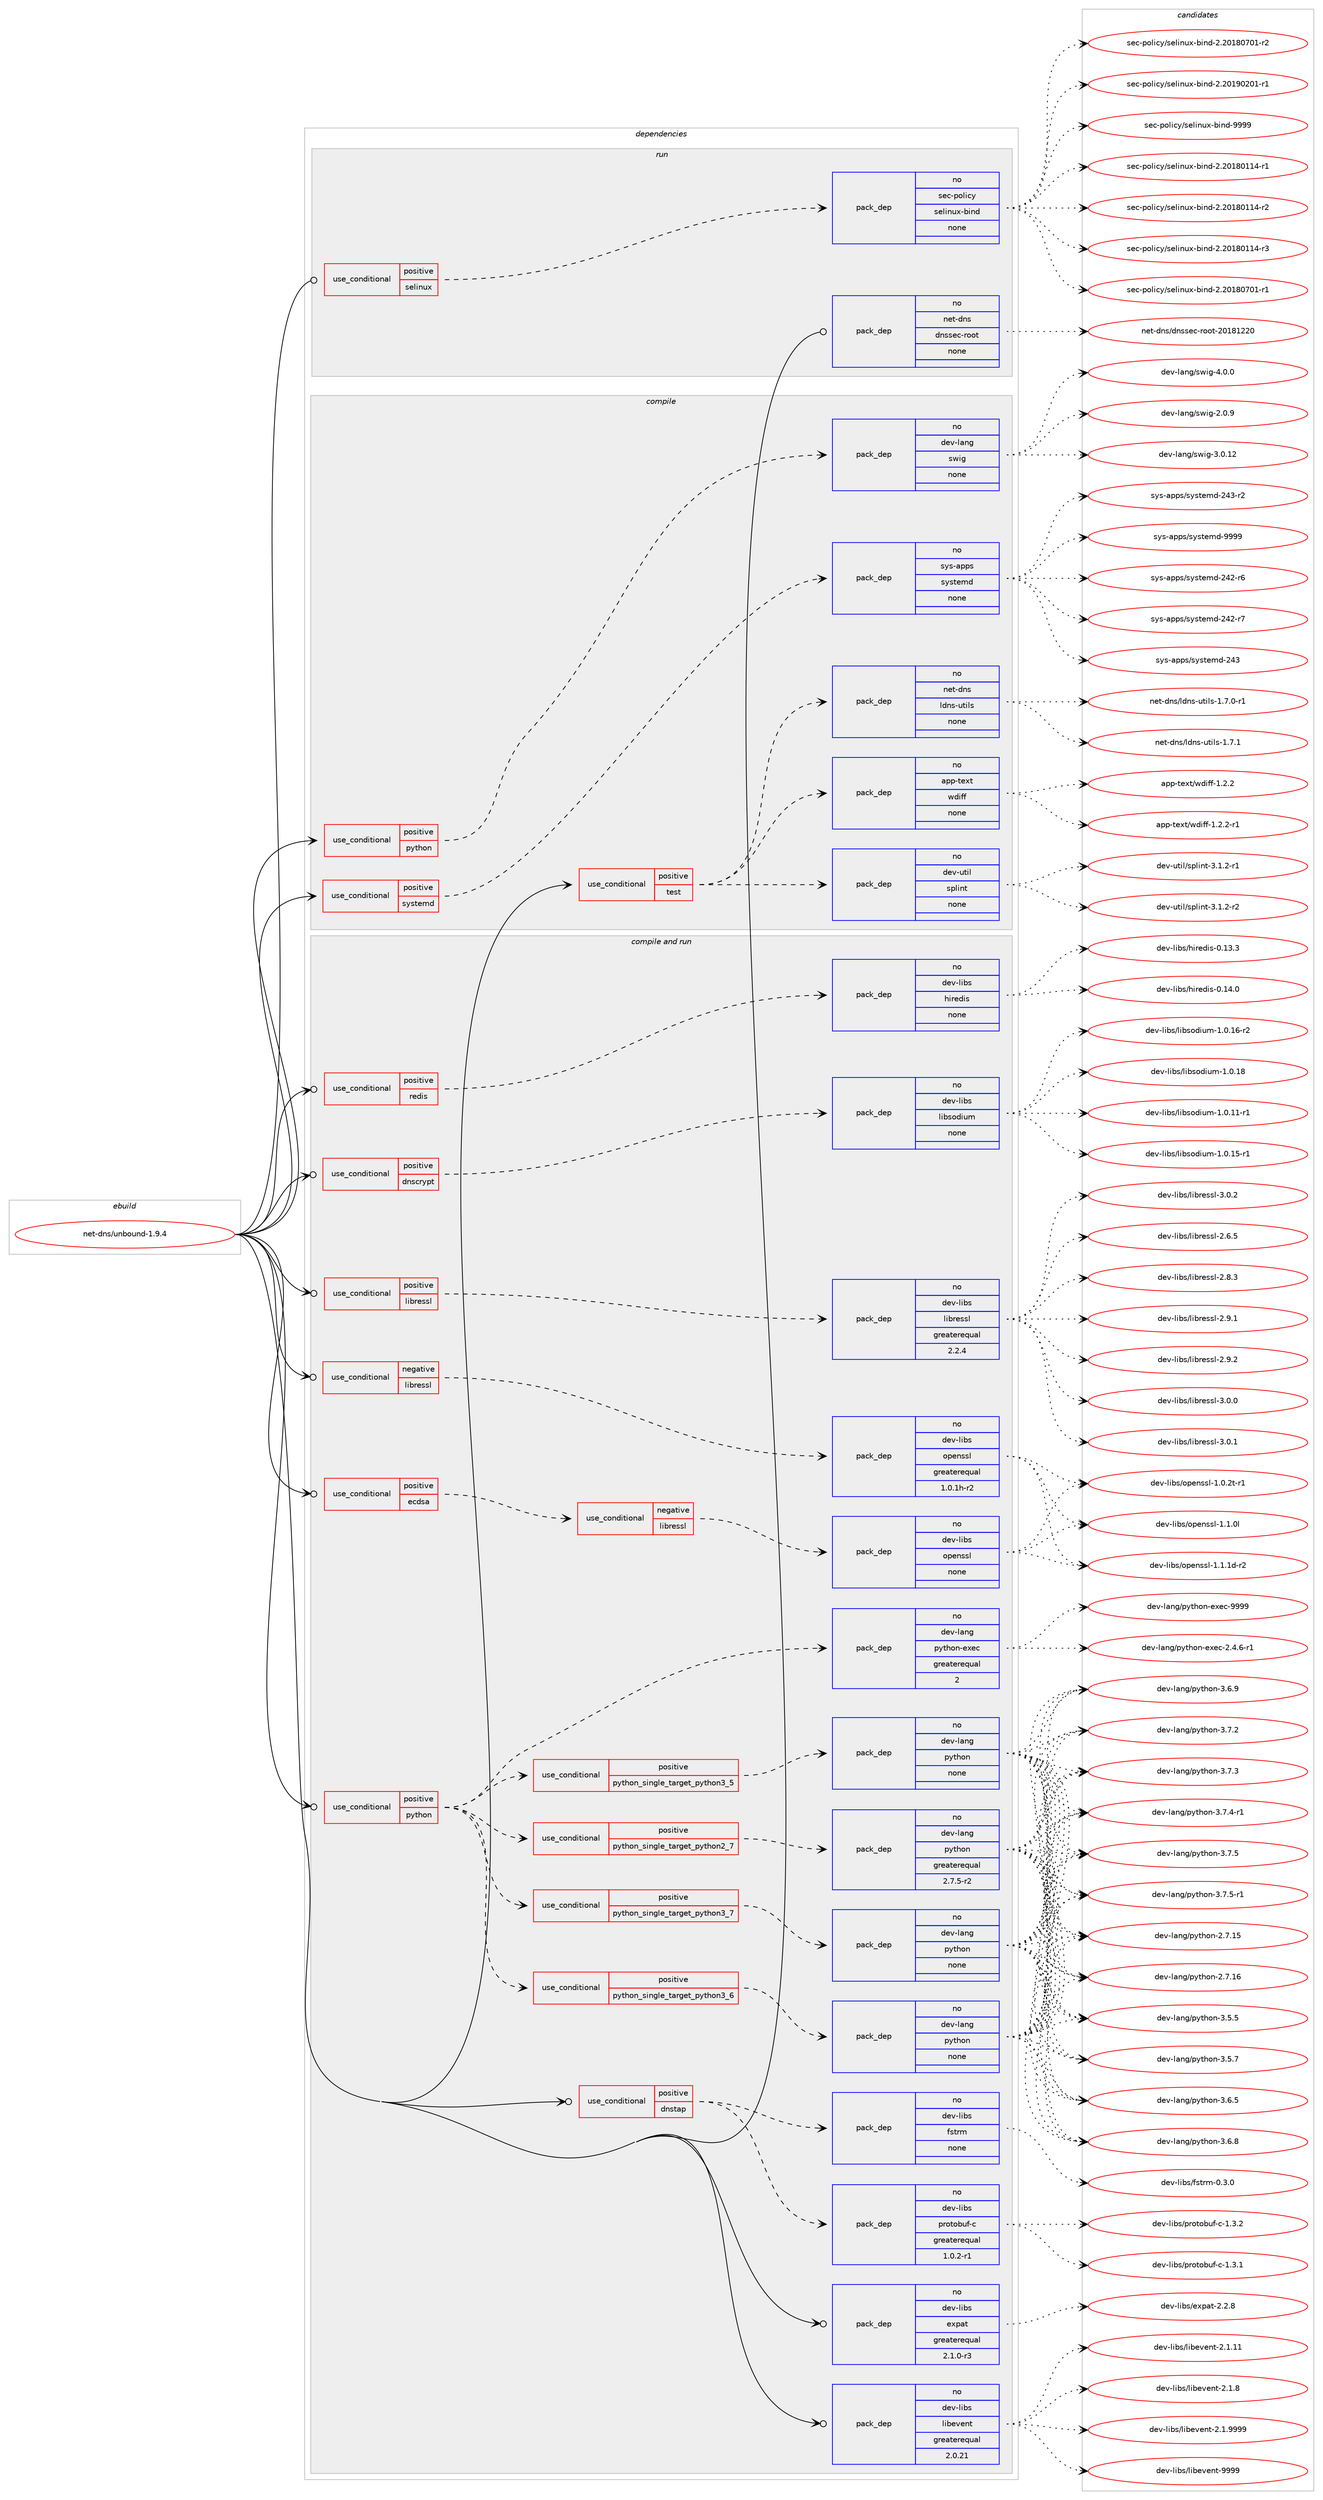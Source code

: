digraph prolog {

# *************
# Graph options
# *************

newrank=true;
concentrate=true;
compound=true;
graph [rankdir=LR,fontname=Helvetica,fontsize=10,ranksep=1.5];#, ranksep=2.5, nodesep=0.2];
edge  [arrowhead=vee];
node  [fontname=Helvetica,fontsize=10];

# **********
# The ebuild
# **********

subgraph cluster_leftcol {
color=gray;
rank=same;
label=<<i>ebuild</i>>;
id [label="net-dns/unbound-1.9.4", color=red, width=4, href="../net-dns/unbound-1.9.4.svg"];
}

# ****************
# The dependencies
# ****************

subgraph cluster_midcol {
color=gray;
label=<<i>dependencies</i>>;
subgraph cluster_compile {
fillcolor="#eeeeee";
style=filled;
label=<<i>compile</i>>;
subgraph cond199429 {
dependency818769 [label=<<TABLE BORDER="0" CELLBORDER="1" CELLSPACING="0" CELLPADDING="4"><TR><TD ROWSPAN="3" CELLPADDING="10">use_conditional</TD></TR><TR><TD>positive</TD></TR><TR><TD>python</TD></TR></TABLE>>, shape=none, color=red];
subgraph pack605021 {
dependency818770 [label=<<TABLE BORDER="0" CELLBORDER="1" CELLSPACING="0" CELLPADDING="4" WIDTH="220"><TR><TD ROWSPAN="6" CELLPADDING="30">pack_dep</TD></TR><TR><TD WIDTH="110">no</TD></TR><TR><TD>dev-lang</TD></TR><TR><TD>swig</TD></TR><TR><TD>none</TD></TR><TR><TD></TD></TR></TABLE>>, shape=none, color=blue];
}
dependency818769:e -> dependency818770:w [weight=20,style="dashed",arrowhead="vee"];
}
id:e -> dependency818769:w [weight=20,style="solid",arrowhead="vee"];
subgraph cond199430 {
dependency818771 [label=<<TABLE BORDER="0" CELLBORDER="1" CELLSPACING="0" CELLPADDING="4"><TR><TD ROWSPAN="3" CELLPADDING="10">use_conditional</TD></TR><TR><TD>positive</TD></TR><TR><TD>systemd</TD></TR></TABLE>>, shape=none, color=red];
subgraph pack605022 {
dependency818772 [label=<<TABLE BORDER="0" CELLBORDER="1" CELLSPACING="0" CELLPADDING="4" WIDTH="220"><TR><TD ROWSPAN="6" CELLPADDING="30">pack_dep</TD></TR><TR><TD WIDTH="110">no</TD></TR><TR><TD>sys-apps</TD></TR><TR><TD>systemd</TD></TR><TR><TD>none</TD></TR><TR><TD></TD></TR></TABLE>>, shape=none, color=blue];
}
dependency818771:e -> dependency818772:w [weight=20,style="dashed",arrowhead="vee"];
}
id:e -> dependency818771:w [weight=20,style="solid",arrowhead="vee"];
subgraph cond199431 {
dependency818773 [label=<<TABLE BORDER="0" CELLBORDER="1" CELLSPACING="0" CELLPADDING="4"><TR><TD ROWSPAN="3" CELLPADDING="10">use_conditional</TD></TR><TR><TD>positive</TD></TR><TR><TD>test</TD></TR></TABLE>>, shape=none, color=red];
subgraph pack605023 {
dependency818774 [label=<<TABLE BORDER="0" CELLBORDER="1" CELLSPACING="0" CELLPADDING="4" WIDTH="220"><TR><TD ROWSPAN="6" CELLPADDING="30">pack_dep</TD></TR><TR><TD WIDTH="110">no</TD></TR><TR><TD>net-dns</TD></TR><TR><TD>ldns-utils</TD></TR><TR><TD>none</TD></TR><TR><TD></TD></TR></TABLE>>, shape=none, color=blue];
}
dependency818773:e -> dependency818774:w [weight=20,style="dashed",arrowhead="vee"];
subgraph pack605024 {
dependency818775 [label=<<TABLE BORDER="0" CELLBORDER="1" CELLSPACING="0" CELLPADDING="4" WIDTH="220"><TR><TD ROWSPAN="6" CELLPADDING="30">pack_dep</TD></TR><TR><TD WIDTH="110">no</TD></TR><TR><TD>dev-util</TD></TR><TR><TD>splint</TD></TR><TR><TD>none</TD></TR><TR><TD></TD></TR></TABLE>>, shape=none, color=blue];
}
dependency818773:e -> dependency818775:w [weight=20,style="dashed",arrowhead="vee"];
subgraph pack605025 {
dependency818776 [label=<<TABLE BORDER="0" CELLBORDER="1" CELLSPACING="0" CELLPADDING="4" WIDTH="220"><TR><TD ROWSPAN="6" CELLPADDING="30">pack_dep</TD></TR><TR><TD WIDTH="110">no</TD></TR><TR><TD>app-text</TD></TR><TR><TD>wdiff</TD></TR><TR><TD>none</TD></TR><TR><TD></TD></TR></TABLE>>, shape=none, color=blue];
}
dependency818773:e -> dependency818776:w [weight=20,style="dashed",arrowhead="vee"];
}
id:e -> dependency818773:w [weight=20,style="solid",arrowhead="vee"];
}
subgraph cluster_compileandrun {
fillcolor="#eeeeee";
style=filled;
label=<<i>compile and run</i>>;
subgraph cond199432 {
dependency818777 [label=<<TABLE BORDER="0" CELLBORDER="1" CELLSPACING="0" CELLPADDING="4"><TR><TD ROWSPAN="3" CELLPADDING="10">use_conditional</TD></TR><TR><TD>negative</TD></TR><TR><TD>libressl</TD></TR></TABLE>>, shape=none, color=red];
subgraph pack605026 {
dependency818778 [label=<<TABLE BORDER="0" CELLBORDER="1" CELLSPACING="0" CELLPADDING="4" WIDTH="220"><TR><TD ROWSPAN="6" CELLPADDING="30">pack_dep</TD></TR><TR><TD WIDTH="110">no</TD></TR><TR><TD>dev-libs</TD></TR><TR><TD>openssl</TD></TR><TR><TD>greaterequal</TD></TR><TR><TD>1.0.1h-r2</TD></TR></TABLE>>, shape=none, color=blue];
}
dependency818777:e -> dependency818778:w [weight=20,style="dashed",arrowhead="vee"];
}
id:e -> dependency818777:w [weight=20,style="solid",arrowhead="odotvee"];
subgraph cond199433 {
dependency818779 [label=<<TABLE BORDER="0" CELLBORDER="1" CELLSPACING="0" CELLPADDING="4"><TR><TD ROWSPAN="3" CELLPADDING="10">use_conditional</TD></TR><TR><TD>positive</TD></TR><TR><TD>dnscrypt</TD></TR></TABLE>>, shape=none, color=red];
subgraph pack605027 {
dependency818780 [label=<<TABLE BORDER="0" CELLBORDER="1" CELLSPACING="0" CELLPADDING="4" WIDTH="220"><TR><TD ROWSPAN="6" CELLPADDING="30">pack_dep</TD></TR><TR><TD WIDTH="110">no</TD></TR><TR><TD>dev-libs</TD></TR><TR><TD>libsodium</TD></TR><TR><TD>none</TD></TR><TR><TD></TD></TR></TABLE>>, shape=none, color=blue];
}
dependency818779:e -> dependency818780:w [weight=20,style="dashed",arrowhead="vee"];
}
id:e -> dependency818779:w [weight=20,style="solid",arrowhead="odotvee"];
subgraph cond199434 {
dependency818781 [label=<<TABLE BORDER="0" CELLBORDER="1" CELLSPACING="0" CELLPADDING="4"><TR><TD ROWSPAN="3" CELLPADDING="10">use_conditional</TD></TR><TR><TD>positive</TD></TR><TR><TD>dnstap</TD></TR></TABLE>>, shape=none, color=red];
subgraph pack605028 {
dependency818782 [label=<<TABLE BORDER="0" CELLBORDER="1" CELLSPACING="0" CELLPADDING="4" WIDTH="220"><TR><TD ROWSPAN="6" CELLPADDING="30">pack_dep</TD></TR><TR><TD WIDTH="110">no</TD></TR><TR><TD>dev-libs</TD></TR><TR><TD>fstrm</TD></TR><TR><TD>none</TD></TR><TR><TD></TD></TR></TABLE>>, shape=none, color=blue];
}
dependency818781:e -> dependency818782:w [weight=20,style="dashed",arrowhead="vee"];
subgraph pack605029 {
dependency818783 [label=<<TABLE BORDER="0" CELLBORDER="1" CELLSPACING="0" CELLPADDING="4" WIDTH="220"><TR><TD ROWSPAN="6" CELLPADDING="30">pack_dep</TD></TR><TR><TD WIDTH="110">no</TD></TR><TR><TD>dev-libs</TD></TR><TR><TD>protobuf-c</TD></TR><TR><TD>greaterequal</TD></TR><TR><TD>1.0.2-r1</TD></TR></TABLE>>, shape=none, color=blue];
}
dependency818781:e -> dependency818783:w [weight=20,style="dashed",arrowhead="vee"];
}
id:e -> dependency818781:w [weight=20,style="solid",arrowhead="odotvee"];
subgraph cond199435 {
dependency818784 [label=<<TABLE BORDER="0" CELLBORDER="1" CELLSPACING="0" CELLPADDING="4"><TR><TD ROWSPAN="3" CELLPADDING="10">use_conditional</TD></TR><TR><TD>positive</TD></TR><TR><TD>ecdsa</TD></TR></TABLE>>, shape=none, color=red];
subgraph cond199436 {
dependency818785 [label=<<TABLE BORDER="0" CELLBORDER="1" CELLSPACING="0" CELLPADDING="4"><TR><TD ROWSPAN="3" CELLPADDING="10">use_conditional</TD></TR><TR><TD>negative</TD></TR><TR><TD>libressl</TD></TR></TABLE>>, shape=none, color=red];
subgraph pack605030 {
dependency818786 [label=<<TABLE BORDER="0" CELLBORDER="1" CELLSPACING="0" CELLPADDING="4" WIDTH="220"><TR><TD ROWSPAN="6" CELLPADDING="30">pack_dep</TD></TR><TR><TD WIDTH="110">no</TD></TR><TR><TD>dev-libs</TD></TR><TR><TD>openssl</TD></TR><TR><TD>none</TD></TR><TR><TD></TD></TR></TABLE>>, shape=none, color=blue];
}
dependency818785:e -> dependency818786:w [weight=20,style="dashed",arrowhead="vee"];
}
dependency818784:e -> dependency818785:w [weight=20,style="dashed",arrowhead="vee"];
}
id:e -> dependency818784:w [weight=20,style="solid",arrowhead="odotvee"];
subgraph cond199437 {
dependency818787 [label=<<TABLE BORDER="0" CELLBORDER="1" CELLSPACING="0" CELLPADDING="4"><TR><TD ROWSPAN="3" CELLPADDING="10">use_conditional</TD></TR><TR><TD>positive</TD></TR><TR><TD>libressl</TD></TR></TABLE>>, shape=none, color=red];
subgraph pack605031 {
dependency818788 [label=<<TABLE BORDER="0" CELLBORDER="1" CELLSPACING="0" CELLPADDING="4" WIDTH="220"><TR><TD ROWSPAN="6" CELLPADDING="30">pack_dep</TD></TR><TR><TD WIDTH="110">no</TD></TR><TR><TD>dev-libs</TD></TR><TR><TD>libressl</TD></TR><TR><TD>greaterequal</TD></TR><TR><TD>2.2.4</TD></TR></TABLE>>, shape=none, color=blue];
}
dependency818787:e -> dependency818788:w [weight=20,style="dashed",arrowhead="vee"];
}
id:e -> dependency818787:w [weight=20,style="solid",arrowhead="odotvee"];
subgraph cond199438 {
dependency818789 [label=<<TABLE BORDER="0" CELLBORDER="1" CELLSPACING="0" CELLPADDING="4"><TR><TD ROWSPAN="3" CELLPADDING="10">use_conditional</TD></TR><TR><TD>positive</TD></TR><TR><TD>python</TD></TR></TABLE>>, shape=none, color=red];
subgraph cond199439 {
dependency818790 [label=<<TABLE BORDER="0" CELLBORDER="1" CELLSPACING="0" CELLPADDING="4"><TR><TD ROWSPAN="3" CELLPADDING="10">use_conditional</TD></TR><TR><TD>positive</TD></TR><TR><TD>python_single_target_python2_7</TD></TR></TABLE>>, shape=none, color=red];
subgraph pack605032 {
dependency818791 [label=<<TABLE BORDER="0" CELLBORDER="1" CELLSPACING="0" CELLPADDING="4" WIDTH="220"><TR><TD ROWSPAN="6" CELLPADDING="30">pack_dep</TD></TR><TR><TD WIDTH="110">no</TD></TR><TR><TD>dev-lang</TD></TR><TR><TD>python</TD></TR><TR><TD>greaterequal</TD></TR><TR><TD>2.7.5-r2</TD></TR></TABLE>>, shape=none, color=blue];
}
dependency818790:e -> dependency818791:w [weight=20,style="dashed",arrowhead="vee"];
}
dependency818789:e -> dependency818790:w [weight=20,style="dashed",arrowhead="vee"];
subgraph cond199440 {
dependency818792 [label=<<TABLE BORDER="0" CELLBORDER="1" CELLSPACING="0" CELLPADDING="4"><TR><TD ROWSPAN="3" CELLPADDING="10">use_conditional</TD></TR><TR><TD>positive</TD></TR><TR><TD>python_single_target_python3_5</TD></TR></TABLE>>, shape=none, color=red];
subgraph pack605033 {
dependency818793 [label=<<TABLE BORDER="0" CELLBORDER="1" CELLSPACING="0" CELLPADDING="4" WIDTH="220"><TR><TD ROWSPAN="6" CELLPADDING="30">pack_dep</TD></TR><TR><TD WIDTH="110">no</TD></TR><TR><TD>dev-lang</TD></TR><TR><TD>python</TD></TR><TR><TD>none</TD></TR><TR><TD></TD></TR></TABLE>>, shape=none, color=blue];
}
dependency818792:e -> dependency818793:w [weight=20,style="dashed",arrowhead="vee"];
}
dependency818789:e -> dependency818792:w [weight=20,style="dashed",arrowhead="vee"];
subgraph cond199441 {
dependency818794 [label=<<TABLE BORDER="0" CELLBORDER="1" CELLSPACING="0" CELLPADDING="4"><TR><TD ROWSPAN="3" CELLPADDING="10">use_conditional</TD></TR><TR><TD>positive</TD></TR><TR><TD>python_single_target_python3_6</TD></TR></TABLE>>, shape=none, color=red];
subgraph pack605034 {
dependency818795 [label=<<TABLE BORDER="0" CELLBORDER="1" CELLSPACING="0" CELLPADDING="4" WIDTH="220"><TR><TD ROWSPAN="6" CELLPADDING="30">pack_dep</TD></TR><TR><TD WIDTH="110">no</TD></TR><TR><TD>dev-lang</TD></TR><TR><TD>python</TD></TR><TR><TD>none</TD></TR><TR><TD></TD></TR></TABLE>>, shape=none, color=blue];
}
dependency818794:e -> dependency818795:w [weight=20,style="dashed",arrowhead="vee"];
}
dependency818789:e -> dependency818794:w [weight=20,style="dashed",arrowhead="vee"];
subgraph cond199442 {
dependency818796 [label=<<TABLE BORDER="0" CELLBORDER="1" CELLSPACING="0" CELLPADDING="4"><TR><TD ROWSPAN="3" CELLPADDING="10">use_conditional</TD></TR><TR><TD>positive</TD></TR><TR><TD>python_single_target_python3_7</TD></TR></TABLE>>, shape=none, color=red];
subgraph pack605035 {
dependency818797 [label=<<TABLE BORDER="0" CELLBORDER="1" CELLSPACING="0" CELLPADDING="4" WIDTH="220"><TR><TD ROWSPAN="6" CELLPADDING="30">pack_dep</TD></TR><TR><TD WIDTH="110">no</TD></TR><TR><TD>dev-lang</TD></TR><TR><TD>python</TD></TR><TR><TD>none</TD></TR><TR><TD></TD></TR></TABLE>>, shape=none, color=blue];
}
dependency818796:e -> dependency818797:w [weight=20,style="dashed",arrowhead="vee"];
}
dependency818789:e -> dependency818796:w [weight=20,style="dashed",arrowhead="vee"];
subgraph pack605036 {
dependency818798 [label=<<TABLE BORDER="0" CELLBORDER="1" CELLSPACING="0" CELLPADDING="4" WIDTH="220"><TR><TD ROWSPAN="6" CELLPADDING="30">pack_dep</TD></TR><TR><TD WIDTH="110">no</TD></TR><TR><TD>dev-lang</TD></TR><TR><TD>python-exec</TD></TR><TR><TD>greaterequal</TD></TR><TR><TD>2</TD></TR></TABLE>>, shape=none, color=blue];
}
dependency818789:e -> dependency818798:w [weight=20,style="dashed",arrowhead="vee"];
}
id:e -> dependency818789:w [weight=20,style="solid",arrowhead="odotvee"];
subgraph cond199443 {
dependency818799 [label=<<TABLE BORDER="0" CELLBORDER="1" CELLSPACING="0" CELLPADDING="4"><TR><TD ROWSPAN="3" CELLPADDING="10">use_conditional</TD></TR><TR><TD>positive</TD></TR><TR><TD>redis</TD></TR></TABLE>>, shape=none, color=red];
subgraph pack605037 {
dependency818800 [label=<<TABLE BORDER="0" CELLBORDER="1" CELLSPACING="0" CELLPADDING="4" WIDTH="220"><TR><TD ROWSPAN="6" CELLPADDING="30">pack_dep</TD></TR><TR><TD WIDTH="110">no</TD></TR><TR><TD>dev-libs</TD></TR><TR><TD>hiredis</TD></TR><TR><TD>none</TD></TR><TR><TD></TD></TR></TABLE>>, shape=none, color=blue];
}
dependency818799:e -> dependency818800:w [weight=20,style="dashed",arrowhead="vee"];
}
id:e -> dependency818799:w [weight=20,style="solid",arrowhead="odotvee"];
subgraph pack605038 {
dependency818801 [label=<<TABLE BORDER="0" CELLBORDER="1" CELLSPACING="0" CELLPADDING="4" WIDTH="220"><TR><TD ROWSPAN="6" CELLPADDING="30">pack_dep</TD></TR><TR><TD WIDTH="110">no</TD></TR><TR><TD>dev-libs</TD></TR><TR><TD>expat</TD></TR><TR><TD>greaterequal</TD></TR><TR><TD>2.1.0-r3</TD></TR></TABLE>>, shape=none, color=blue];
}
id:e -> dependency818801:w [weight=20,style="solid",arrowhead="odotvee"];
subgraph pack605039 {
dependency818802 [label=<<TABLE BORDER="0" CELLBORDER="1" CELLSPACING="0" CELLPADDING="4" WIDTH="220"><TR><TD ROWSPAN="6" CELLPADDING="30">pack_dep</TD></TR><TR><TD WIDTH="110">no</TD></TR><TR><TD>dev-libs</TD></TR><TR><TD>libevent</TD></TR><TR><TD>greaterequal</TD></TR><TR><TD>2.0.21</TD></TR></TABLE>>, shape=none, color=blue];
}
id:e -> dependency818802:w [weight=20,style="solid",arrowhead="odotvee"];
}
subgraph cluster_run {
fillcolor="#eeeeee";
style=filled;
label=<<i>run</i>>;
subgraph cond199444 {
dependency818803 [label=<<TABLE BORDER="0" CELLBORDER="1" CELLSPACING="0" CELLPADDING="4"><TR><TD ROWSPAN="3" CELLPADDING="10">use_conditional</TD></TR><TR><TD>positive</TD></TR><TR><TD>selinux</TD></TR></TABLE>>, shape=none, color=red];
subgraph pack605040 {
dependency818804 [label=<<TABLE BORDER="0" CELLBORDER="1" CELLSPACING="0" CELLPADDING="4" WIDTH="220"><TR><TD ROWSPAN="6" CELLPADDING="30">pack_dep</TD></TR><TR><TD WIDTH="110">no</TD></TR><TR><TD>sec-policy</TD></TR><TR><TD>selinux-bind</TD></TR><TR><TD>none</TD></TR><TR><TD></TD></TR></TABLE>>, shape=none, color=blue];
}
dependency818803:e -> dependency818804:w [weight=20,style="dashed",arrowhead="vee"];
}
id:e -> dependency818803:w [weight=20,style="solid",arrowhead="odot"];
subgraph pack605041 {
dependency818805 [label=<<TABLE BORDER="0" CELLBORDER="1" CELLSPACING="0" CELLPADDING="4" WIDTH="220"><TR><TD ROWSPAN="6" CELLPADDING="30">pack_dep</TD></TR><TR><TD WIDTH="110">no</TD></TR><TR><TD>net-dns</TD></TR><TR><TD>dnssec-root</TD></TR><TR><TD>none</TD></TR><TR><TD></TD></TR></TABLE>>, shape=none, color=blue];
}
id:e -> dependency818805:w [weight=20,style="solid",arrowhead="odot"];
}
}

# **************
# The candidates
# **************

subgraph cluster_choices {
rank=same;
color=gray;
label=<<i>candidates</i>>;

subgraph choice605021 {
color=black;
nodesep=1;
choice100101118451089711010347115119105103455046484657 [label="dev-lang/swig-2.0.9", color=red, width=4,href="../dev-lang/swig-2.0.9.svg"];
choice10010111845108971101034711511910510345514648464950 [label="dev-lang/swig-3.0.12", color=red, width=4,href="../dev-lang/swig-3.0.12.svg"];
choice100101118451089711010347115119105103455246484648 [label="dev-lang/swig-4.0.0", color=red, width=4,href="../dev-lang/swig-4.0.0.svg"];
dependency818770:e -> choice100101118451089711010347115119105103455046484657:w [style=dotted,weight="100"];
dependency818770:e -> choice10010111845108971101034711511910510345514648464950:w [style=dotted,weight="100"];
dependency818770:e -> choice100101118451089711010347115119105103455246484648:w [style=dotted,weight="100"];
}
subgraph choice605022 {
color=black;
nodesep=1;
choice115121115459711211211547115121115116101109100455052504511454 [label="sys-apps/systemd-242-r6", color=red, width=4,href="../sys-apps/systemd-242-r6.svg"];
choice115121115459711211211547115121115116101109100455052504511455 [label="sys-apps/systemd-242-r7", color=red, width=4,href="../sys-apps/systemd-242-r7.svg"];
choice11512111545971121121154711512111511610110910045505251 [label="sys-apps/systemd-243", color=red, width=4,href="../sys-apps/systemd-243.svg"];
choice115121115459711211211547115121115116101109100455052514511450 [label="sys-apps/systemd-243-r2", color=red, width=4,href="../sys-apps/systemd-243-r2.svg"];
choice1151211154597112112115471151211151161011091004557575757 [label="sys-apps/systemd-9999", color=red, width=4,href="../sys-apps/systemd-9999.svg"];
dependency818772:e -> choice115121115459711211211547115121115116101109100455052504511454:w [style=dotted,weight="100"];
dependency818772:e -> choice115121115459711211211547115121115116101109100455052504511455:w [style=dotted,weight="100"];
dependency818772:e -> choice11512111545971121121154711512111511610110910045505251:w [style=dotted,weight="100"];
dependency818772:e -> choice115121115459711211211547115121115116101109100455052514511450:w [style=dotted,weight="100"];
dependency818772:e -> choice1151211154597112112115471151211151161011091004557575757:w [style=dotted,weight="100"];
}
subgraph choice605023 {
color=black;
nodesep=1;
choice1101011164510011011547108100110115451171161051081154549465546484511449 [label="net-dns/ldns-utils-1.7.0-r1", color=red, width=4,href="../net-dns/ldns-utils-1.7.0-r1.svg"];
choice110101116451001101154710810011011545117116105108115454946554649 [label="net-dns/ldns-utils-1.7.1", color=red, width=4,href="../net-dns/ldns-utils-1.7.1.svg"];
dependency818774:e -> choice1101011164510011011547108100110115451171161051081154549465546484511449:w [style=dotted,weight="100"];
dependency818774:e -> choice110101116451001101154710810011011545117116105108115454946554649:w [style=dotted,weight="100"];
}
subgraph choice605024 {
color=black;
nodesep=1;
choice10010111845117116105108471151121081051101164551464946504511449 [label="dev-util/splint-3.1.2-r1", color=red, width=4,href="../dev-util/splint-3.1.2-r1.svg"];
choice10010111845117116105108471151121081051101164551464946504511450 [label="dev-util/splint-3.1.2-r2", color=red, width=4,href="../dev-util/splint-3.1.2-r2.svg"];
dependency818775:e -> choice10010111845117116105108471151121081051101164551464946504511449:w [style=dotted,weight="100"];
dependency818775:e -> choice10010111845117116105108471151121081051101164551464946504511450:w [style=dotted,weight="100"];
}
subgraph choice605025 {
color=black;
nodesep=1;
choice971121124511610112011647119100105102102454946504650 [label="app-text/wdiff-1.2.2", color=red, width=4,href="../app-text/wdiff-1.2.2.svg"];
choice9711211245116101120116471191001051021024549465046504511449 [label="app-text/wdiff-1.2.2-r1", color=red, width=4,href="../app-text/wdiff-1.2.2-r1.svg"];
dependency818776:e -> choice971121124511610112011647119100105102102454946504650:w [style=dotted,weight="100"];
dependency818776:e -> choice9711211245116101120116471191001051021024549465046504511449:w [style=dotted,weight="100"];
}
subgraph choice605026 {
color=black;
nodesep=1;
choice1001011184510810598115471111121011101151151084549464846501164511449 [label="dev-libs/openssl-1.0.2t-r1", color=red, width=4,href="../dev-libs/openssl-1.0.2t-r1.svg"];
choice100101118451081059811547111112101110115115108454946494648108 [label="dev-libs/openssl-1.1.0l", color=red, width=4,href="../dev-libs/openssl-1.1.0l.svg"];
choice1001011184510810598115471111121011101151151084549464946491004511450 [label="dev-libs/openssl-1.1.1d-r2", color=red, width=4,href="../dev-libs/openssl-1.1.1d-r2.svg"];
dependency818778:e -> choice1001011184510810598115471111121011101151151084549464846501164511449:w [style=dotted,weight="100"];
dependency818778:e -> choice100101118451081059811547111112101110115115108454946494648108:w [style=dotted,weight="100"];
dependency818778:e -> choice1001011184510810598115471111121011101151151084549464946491004511450:w [style=dotted,weight="100"];
}
subgraph choice605027 {
color=black;
nodesep=1;
choice10010111845108105981154710810598115111100105117109454946484649494511449 [label="dev-libs/libsodium-1.0.11-r1", color=red, width=4,href="../dev-libs/libsodium-1.0.11-r1.svg"];
choice10010111845108105981154710810598115111100105117109454946484649534511449 [label="dev-libs/libsodium-1.0.15-r1", color=red, width=4,href="../dev-libs/libsodium-1.0.15-r1.svg"];
choice10010111845108105981154710810598115111100105117109454946484649544511450 [label="dev-libs/libsodium-1.0.16-r2", color=red, width=4,href="../dev-libs/libsodium-1.0.16-r2.svg"];
choice1001011184510810598115471081059811511110010511710945494648464956 [label="dev-libs/libsodium-1.0.18", color=red, width=4,href="../dev-libs/libsodium-1.0.18.svg"];
dependency818780:e -> choice10010111845108105981154710810598115111100105117109454946484649494511449:w [style=dotted,weight="100"];
dependency818780:e -> choice10010111845108105981154710810598115111100105117109454946484649534511449:w [style=dotted,weight="100"];
dependency818780:e -> choice10010111845108105981154710810598115111100105117109454946484649544511450:w [style=dotted,weight="100"];
dependency818780:e -> choice1001011184510810598115471081059811511110010511710945494648464956:w [style=dotted,weight="100"];
}
subgraph choice605028 {
color=black;
nodesep=1;
choice100101118451081059811547102115116114109454846514648 [label="dev-libs/fstrm-0.3.0", color=red, width=4,href="../dev-libs/fstrm-0.3.0.svg"];
dependency818782:e -> choice100101118451081059811547102115116114109454846514648:w [style=dotted,weight="100"];
}
subgraph choice605029 {
color=black;
nodesep=1;
choice100101118451081059811547112114111116111981171024599454946514649 [label="dev-libs/protobuf-c-1.3.1", color=red, width=4,href="../dev-libs/protobuf-c-1.3.1.svg"];
choice100101118451081059811547112114111116111981171024599454946514650 [label="dev-libs/protobuf-c-1.3.2", color=red, width=4,href="../dev-libs/protobuf-c-1.3.2.svg"];
dependency818783:e -> choice100101118451081059811547112114111116111981171024599454946514649:w [style=dotted,weight="100"];
dependency818783:e -> choice100101118451081059811547112114111116111981171024599454946514650:w [style=dotted,weight="100"];
}
subgraph choice605030 {
color=black;
nodesep=1;
choice1001011184510810598115471111121011101151151084549464846501164511449 [label="dev-libs/openssl-1.0.2t-r1", color=red, width=4,href="../dev-libs/openssl-1.0.2t-r1.svg"];
choice100101118451081059811547111112101110115115108454946494648108 [label="dev-libs/openssl-1.1.0l", color=red, width=4,href="../dev-libs/openssl-1.1.0l.svg"];
choice1001011184510810598115471111121011101151151084549464946491004511450 [label="dev-libs/openssl-1.1.1d-r2", color=red, width=4,href="../dev-libs/openssl-1.1.1d-r2.svg"];
dependency818786:e -> choice1001011184510810598115471111121011101151151084549464846501164511449:w [style=dotted,weight="100"];
dependency818786:e -> choice100101118451081059811547111112101110115115108454946494648108:w [style=dotted,weight="100"];
dependency818786:e -> choice1001011184510810598115471111121011101151151084549464946491004511450:w [style=dotted,weight="100"];
}
subgraph choice605031 {
color=black;
nodesep=1;
choice10010111845108105981154710810598114101115115108455046544653 [label="dev-libs/libressl-2.6.5", color=red, width=4,href="../dev-libs/libressl-2.6.5.svg"];
choice10010111845108105981154710810598114101115115108455046564651 [label="dev-libs/libressl-2.8.3", color=red, width=4,href="../dev-libs/libressl-2.8.3.svg"];
choice10010111845108105981154710810598114101115115108455046574649 [label="dev-libs/libressl-2.9.1", color=red, width=4,href="../dev-libs/libressl-2.9.1.svg"];
choice10010111845108105981154710810598114101115115108455046574650 [label="dev-libs/libressl-2.9.2", color=red, width=4,href="../dev-libs/libressl-2.9.2.svg"];
choice10010111845108105981154710810598114101115115108455146484648 [label="dev-libs/libressl-3.0.0", color=red, width=4,href="../dev-libs/libressl-3.0.0.svg"];
choice10010111845108105981154710810598114101115115108455146484649 [label="dev-libs/libressl-3.0.1", color=red, width=4,href="../dev-libs/libressl-3.0.1.svg"];
choice10010111845108105981154710810598114101115115108455146484650 [label="dev-libs/libressl-3.0.2", color=red, width=4,href="../dev-libs/libressl-3.0.2.svg"];
dependency818788:e -> choice10010111845108105981154710810598114101115115108455046544653:w [style=dotted,weight="100"];
dependency818788:e -> choice10010111845108105981154710810598114101115115108455046564651:w [style=dotted,weight="100"];
dependency818788:e -> choice10010111845108105981154710810598114101115115108455046574649:w [style=dotted,weight="100"];
dependency818788:e -> choice10010111845108105981154710810598114101115115108455046574650:w [style=dotted,weight="100"];
dependency818788:e -> choice10010111845108105981154710810598114101115115108455146484648:w [style=dotted,weight="100"];
dependency818788:e -> choice10010111845108105981154710810598114101115115108455146484649:w [style=dotted,weight="100"];
dependency818788:e -> choice10010111845108105981154710810598114101115115108455146484650:w [style=dotted,weight="100"];
}
subgraph choice605032 {
color=black;
nodesep=1;
choice10010111845108971101034711212111610411111045504655464953 [label="dev-lang/python-2.7.15", color=red, width=4,href="../dev-lang/python-2.7.15.svg"];
choice10010111845108971101034711212111610411111045504655464954 [label="dev-lang/python-2.7.16", color=red, width=4,href="../dev-lang/python-2.7.16.svg"];
choice100101118451089711010347112121116104111110455146534653 [label="dev-lang/python-3.5.5", color=red, width=4,href="../dev-lang/python-3.5.5.svg"];
choice100101118451089711010347112121116104111110455146534655 [label="dev-lang/python-3.5.7", color=red, width=4,href="../dev-lang/python-3.5.7.svg"];
choice100101118451089711010347112121116104111110455146544653 [label="dev-lang/python-3.6.5", color=red, width=4,href="../dev-lang/python-3.6.5.svg"];
choice100101118451089711010347112121116104111110455146544656 [label="dev-lang/python-3.6.8", color=red, width=4,href="../dev-lang/python-3.6.8.svg"];
choice100101118451089711010347112121116104111110455146544657 [label="dev-lang/python-3.6.9", color=red, width=4,href="../dev-lang/python-3.6.9.svg"];
choice100101118451089711010347112121116104111110455146554650 [label="dev-lang/python-3.7.2", color=red, width=4,href="../dev-lang/python-3.7.2.svg"];
choice100101118451089711010347112121116104111110455146554651 [label="dev-lang/python-3.7.3", color=red, width=4,href="../dev-lang/python-3.7.3.svg"];
choice1001011184510897110103471121211161041111104551465546524511449 [label="dev-lang/python-3.7.4-r1", color=red, width=4,href="../dev-lang/python-3.7.4-r1.svg"];
choice100101118451089711010347112121116104111110455146554653 [label="dev-lang/python-3.7.5", color=red, width=4,href="../dev-lang/python-3.7.5.svg"];
choice1001011184510897110103471121211161041111104551465546534511449 [label="dev-lang/python-3.7.5-r1", color=red, width=4,href="../dev-lang/python-3.7.5-r1.svg"];
dependency818791:e -> choice10010111845108971101034711212111610411111045504655464953:w [style=dotted,weight="100"];
dependency818791:e -> choice10010111845108971101034711212111610411111045504655464954:w [style=dotted,weight="100"];
dependency818791:e -> choice100101118451089711010347112121116104111110455146534653:w [style=dotted,weight="100"];
dependency818791:e -> choice100101118451089711010347112121116104111110455146534655:w [style=dotted,weight="100"];
dependency818791:e -> choice100101118451089711010347112121116104111110455146544653:w [style=dotted,weight="100"];
dependency818791:e -> choice100101118451089711010347112121116104111110455146544656:w [style=dotted,weight="100"];
dependency818791:e -> choice100101118451089711010347112121116104111110455146544657:w [style=dotted,weight="100"];
dependency818791:e -> choice100101118451089711010347112121116104111110455146554650:w [style=dotted,weight="100"];
dependency818791:e -> choice100101118451089711010347112121116104111110455146554651:w [style=dotted,weight="100"];
dependency818791:e -> choice1001011184510897110103471121211161041111104551465546524511449:w [style=dotted,weight="100"];
dependency818791:e -> choice100101118451089711010347112121116104111110455146554653:w [style=dotted,weight="100"];
dependency818791:e -> choice1001011184510897110103471121211161041111104551465546534511449:w [style=dotted,weight="100"];
}
subgraph choice605033 {
color=black;
nodesep=1;
choice10010111845108971101034711212111610411111045504655464953 [label="dev-lang/python-2.7.15", color=red, width=4,href="../dev-lang/python-2.7.15.svg"];
choice10010111845108971101034711212111610411111045504655464954 [label="dev-lang/python-2.7.16", color=red, width=4,href="../dev-lang/python-2.7.16.svg"];
choice100101118451089711010347112121116104111110455146534653 [label="dev-lang/python-3.5.5", color=red, width=4,href="../dev-lang/python-3.5.5.svg"];
choice100101118451089711010347112121116104111110455146534655 [label="dev-lang/python-3.5.7", color=red, width=4,href="../dev-lang/python-3.5.7.svg"];
choice100101118451089711010347112121116104111110455146544653 [label="dev-lang/python-3.6.5", color=red, width=4,href="../dev-lang/python-3.6.5.svg"];
choice100101118451089711010347112121116104111110455146544656 [label="dev-lang/python-3.6.8", color=red, width=4,href="../dev-lang/python-3.6.8.svg"];
choice100101118451089711010347112121116104111110455146544657 [label="dev-lang/python-3.6.9", color=red, width=4,href="../dev-lang/python-3.6.9.svg"];
choice100101118451089711010347112121116104111110455146554650 [label="dev-lang/python-3.7.2", color=red, width=4,href="../dev-lang/python-3.7.2.svg"];
choice100101118451089711010347112121116104111110455146554651 [label="dev-lang/python-3.7.3", color=red, width=4,href="../dev-lang/python-3.7.3.svg"];
choice1001011184510897110103471121211161041111104551465546524511449 [label="dev-lang/python-3.7.4-r1", color=red, width=4,href="../dev-lang/python-3.7.4-r1.svg"];
choice100101118451089711010347112121116104111110455146554653 [label="dev-lang/python-3.7.5", color=red, width=4,href="../dev-lang/python-3.7.5.svg"];
choice1001011184510897110103471121211161041111104551465546534511449 [label="dev-lang/python-3.7.5-r1", color=red, width=4,href="../dev-lang/python-3.7.5-r1.svg"];
dependency818793:e -> choice10010111845108971101034711212111610411111045504655464953:w [style=dotted,weight="100"];
dependency818793:e -> choice10010111845108971101034711212111610411111045504655464954:w [style=dotted,weight="100"];
dependency818793:e -> choice100101118451089711010347112121116104111110455146534653:w [style=dotted,weight="100"];
dependency818793:e -> choice100101118451089711010347112121116104111110455146534655:w [style=dotted,weight="100"];
dependency818793:e -> choice100101118451089711010347112121116104111110455146544653:w [style=dotted,weight="100"];
dependency818793:e -> choice100101118451089711010347112121116104111110455146544656:w [style=dotted,weight="100"];
dependency818793:e -> choice100101118451089711010347112121116104111110455146544657:w [style=dotted,weight="100"];
dependency818793:e -> choice100101118451089711010347112121116104111110455146554650:w [style=dotted,weight="100"];
dependency818793:e -> choice100101118451089711010347112121116104111110455146554651:w [style=dotted,weight="100"];
dependency818793:e -> choice1001011184510897110103471121211161041111104551465546524511449:w [style=dotted,weight="100"];
dependency818793:e -> choice100101118451089711010347112121116104111110455146554653:w [style=dotted,weight="100"];
dependency818793:e -> choice1001011184510897110103471121211161041111104551465546534511449:w [style=dotted,weight="100"];
}
subgraph choice605034 {
color=black;
nodesep=1;
choice10010111845108971101034711212111610411111045504655464953 [label="dev-lang/python-2.7.15", color=red, width=4,href="../dev-lang/python-2.7.15.svg"];
choice10010111845108971101034711212111610411111045504655464954 [label="dev-lang/python-2.7.16", color=red, width=4,href="../dev-lang/python-2.7.16.svg"];
choice100101118451089711010347112121116104111110455146534653 [label="dev-lang/python-3.5.5", color=red, width=4,href="../dev-lang/python-3.5.5.svg"];
choice100101118451089711010347112121116104111110455146534655 [label="dev-lang/python-3.5.7", color=red, width=4,href="../dev-lang/python-3.5.7.svg"];
choice100101118451089711010347112121116104111110455146544653 [label="dev-lang/python-3.6.5", color=red, width=4,href="../dev-lang/python-3.6.5.svg"];
choice100101118451089711010347112121116104111110455146544656 [label="dev-lang/python-3.6.8", color=red, width=4,href="../dev-lang/python-3.6.8.svg"];
choice100101118451089711010347112121116104111110455146544657 [label="dev-lang/python-3.6.9", color=red, width=4,href="../dev-lang/python-3.6.9.svg"];
choice100101118451089711010347112121116104111110455146554650 [label="dev-lang/python-3.7.2", color=red, width=4,href="../dev-lang/python-3.7.2.svg"];
choice100101118451089711010347112121116104111110455146554651 [label="dev-lang/python-3.7.3", color=red, width=4,href="../dev-lang/python-3.7.3.svg"];
choice1001011184510897110103471121211161041111104551465546524511449 [label="dev-lang/python-3.7.4-r1", color=red, width=4,href="../dev-lang/python-3.7.4-r1.svg"];
choice100101118451089711010347112121116104111110455146554653 [label="dev-lang/python-3.7.5", color=red, width=4,href="../dev-lang/python-3.7.5.svg"];
choice1001011184510897110103471121211161041111104551465546534511449 [label="dev-lang/python-3.7.5-r1", color=red, width=4,href="../dev-lang/python-3.7.5-r1.svg"];
dependency818795:e -> choice10010111845108971101034711212111610411111045504655464953:w [style=dotted,weight="100"];
dependency818795:e -> choice10010111845108971101034711212111610411111045504655464954:w [style=dotted,weight="100"];
dependency818795:e -> choice100101118451089711010347112121116104111110455146534653:w [style=dotted,weight="100"];
dependency818795:e -> choice100101118451089711010347112121116104111110455146534655:w [style=dotted,weight="100"];
dependency818795:e -> choice100101118451089711010347112121116104111110455146544653:w [style=dotted,weight="100"];
dependency818795:e -> choice100101118451089711010347112121116104111110455146544656:w [style=dotted,weight="100"];
dependency818795:e -> choice100101118451089711010347112121116104111110455146544657:w [style=dotted,weight="100"];
dependency818795:e -> choice100101118451089711010347112121116104111110455146554650:w [style=dotted,weight="100"];
dependency818795:e -> choice100101118451089711010347112121116104111110455146554651:w [style=dotted,weight="100"];
dependency818795:e -> choice1001011184510897110103471121211161041111104551465546524511449:w [style=dotted,weight="100"];
dependency818795:e -> choice100101118451089711010347112121116104111110455146554653:w [style=dotted,weight="100"];
dependency818795:e -> choice1001011184510897110103471121211161041111104551465546534511449:w [style=dotted,weight="100"];
}
subgraph choice605035 {
color=black;
nodesep=1;
choice10010111845108971101034711212111610411111045504655464953 [label="dev-lang/python-2.7.15", color=red, width=4,href="../dev-lang/python-2.7.15.svg"];
choice10010111845108971101034711212111610411111045504655464954 [label="dev-lang/python-2.7.16", color=red, width=4,href="../dev-lang/python-2.7.16.svg"];
choice100101118451089711010347112121116104111110455146534653 [label="dev-lang/python-3.5.5", color=red, width=4,href="../dev-lang/python-3.5.5.svg"];
choice100101118451089711010347112121116104111110455146534655 [label="dev-lang/python-3.5.7", color=red, width=4,href="../dev-lang/python-3.5.7.svg"];
choice100101118451089711010347112121116104111110455146544653 [label="dev-lang/python-3.6.5", color=red, width=4,href="../dev-lang/python-3.6.5.svg"];
choice100101118451089711010347112121116104111110455146544656 [label="dev-lang/python-3.6.8", color=red, width=4,href="../dev-lang/python-3.6.8.svg"];
choice100101118451089711010347112121116104111110455146544657 [label="dev-lang/python-3.6.9", color=red, width=4,href="../dev-lang/python-3.6.9.svg"];
choice100101118451089711010347112121116104111110455146554650 [label="dev-lang/python-3.7.2", color=red, width=4,href="../dev-lang/python-3.7.2.svg"];
choice100101118451089711010347112121116104111110455146554651 [label="dev-lang/python-3.7.3", color=red, width=4,href="../dev-lang/python-3.7.3.svg"];
choice1001011184510897110103471121211161041111104551465546524511449 [label="dev-lang/python-3.7.4-r1", color=red, width=4,href="../dev-lang/python-3.7.4-r1.svg"];
choice100101118451089711010347112121116104111110455146554653 [label="dev-lang/python-3.7.5", color=red, width=4,href="../dev-lang/python-3.7.5.svg"];
choice1001011184510897110103471121211161041111104551465546534511449 [label="dev-lang/python-3.7.5-r1", color=red, width=4,href="../dev-lang/python-3.7.5-r1.svg"];
dependency818797:e -> choice10010111845108971101034711212111610411111045504655464953:w [style=dotted,weight="100"];
dependency818797:e -> choice10010111845108971101034711212111610411111045504655464954:w [style=dotted,weight="100"];
dependency818797:e -> choice100101118451089711010347112121116104111110455146534653:w [style=dotted,weight="100"];
dependency818797:e -> choice100101118451089711010347112121116104111110455146534655:w [style=dotted,weight="100"];
dependency818797:e -> choice100101118451089711010347112121116104111110455146544653:w [style=dotted,weight="100"];
dependency818797:e -> choice100101118451089711010347112121116104111110455146544656:w [style=dotted,weight="100"];
dependency818797:e -> choice100101118451089711010347112121116104111110455146544657:w [style=dotted,weight="100"];
dependency818797:e -> choice100101118451089711010347112121116104111110455146554650:w [style=dotted,weight="100"];
dependency818797:e -> choice100101118451089711010347112121116104111110455146554651:w [style=dotted,weight="100"];
dependency818797:e -> choice1001011184510897110103471121211161041111104551465546524511449:w [style=dotted,weight="100"];
dependency818797:e -> choice100101118451089711010347112121116104111110455146554653:w [style=dotted,weight="100"];
dependency818797:e -> choice1001011184510897110103471121211161041111104551465546534511449:w [style=dotted,weight="100"];
}
subgraph choice605036 {
color=black;
nodesep=1;
choice10010111845108971101034711212111610411111045101120101994550465246544511449 [label="dev-lang/python-exec-2.4.6-r1", color=red, width=4,href="../dev-lang/python-exec-2.4.6-r1.svg"];
choice10010111845108971101034711212111610411111045101120101994557575757 [label="dev-lang/python-exec-9999", color=red, width=4,href="../dev-lang/python-exec-9999.svg"];
dependency818798:e -> choice10010111845108971101034711212111610411111045101120101994550465246544511449:w [style=dotted,weight="100"];
dependency818798:e -> choice10010111845108971101034711212111610411111045101120101994557575757:w [style=dotted,weight="100"];
}
subgraph choice605037 {
color=black;
nodesep=1;
choice10010111845108105981154710410511410110010511545484649514651 [label="dev-libs/hiredis-0.13.3", color=red, width=4,href="../dev-libs/hiredis-0.13.3.svg"];
choice10010111845108105981154710410511410110010511545484649524648 [label="dev-libs/hiredis-0.14.0", color=red, width=4,href="../dev-libs/hiredis-0.14.0.svg"];
dependency818800:e -> choice10010111845108105981154710410511410110010511545484649514651:w [style=dotted,weight="100"];
dependency818800:e -> choice10010111845108105981154710410511410110010511545484649524648:w [style=dotted,weight="100"];
}
subgraph choice605038 {
color=black;
nodesep=1;
choice10010111845108105981154710112011297116455046504656 [label="dev-libs/expat-2.2.8", color=red, width=4,href="../dev-libs/expat-2.2.8.svg"];
dependency818801:e -> choice10010111845108105981154710112011297116455046504656:w [style=dotted,weight="100"];
}
subgraph choice605039 {
color=black;
nodesep=1;
choice1001011184510810598115471081059810111810111011645504649464949 [label="dev-libs/libevent-2.1.11", color=red, width=4,href="../dev-libs/libevent-2.1.11.svg"];
choice10010111845108105981154710810598101118101110116455046494656 [label="dev-libs/libevent-2.1.8", color=red, width=4,href="../dev-libs/libevent-2.1.8.svg"];
choice10010111845108105981154710810598101118101110116455046494657575757 [label="dev-libs/libevent-2.1.9999", color=red, width=4,href="../dev-libs/libevent-2.1.9999.svg"];
choice100101118451081059811547108105981011181011101164557575757 [label="dev-libs/libevent-9999", color=red, width=4,href="../dev-libs/libevent-9999.svg"];
dependency818802:e -> choice1001011184510810598115471081059810111810111011645504649464949:w [style=dotted,weight="100"];
dependency818802:e -> choice10010111845108105981154710810598101118101110116455046494656:w [style=dotted,weight="100"];
dependency818802:e -> choice10010111845108105981154710810598101118101110116455046494657575757:w [style=dotted,weight="100"];
dependency818802:e -> choice100101118451081059811547108105981011181011101164557575757:w [style=dotted,weight="100"];
}
subgraph choice605040 {
color=black;
nodesep=1;
choice11510199451121111081059912147115101108105110117120459810511010045504650484956484949524511449 [label="sec-policy/selinux-bind-2.20180114-r1", color=red, width=4,href="../sec-policy/selinux-bind-2.20180114-r1.svg"];
choice11510199451121111081059912147115101108105110117120459810511010045504650484956484949524511450 [label="sec-policy/selinux-bind-2.20180114-r2", color=red, width=4,href="../sec-policy/selinux-bind-2.20180114-r2.svg"];
choice11510199451121111081059912147115101108105110117120459810511010045504650484956484949524511451 [label="sec-policy/selinux-bind-2.20180114-r3", color=red, width=4,href="../sec-policy/selinux-bind-2.20180114-r3.svg"];
choice11510199451121111081059912147115101108105110117120459810511010045504650484956485548494511449 [label="sec-policy/selinux-bind-2.20180701-r1", color=red, width=4,href="../sec-policy/selinux-bind-2.20180701-r1.svg"];
choice11510199451121111081059912147115101108105110117120459810511010045504650484956485548494511450 [label="sec-policy/selinux-bind-2.20180701-r2", color=red, width=4,href="../sec-policy/selinux-bind-2.20180701-r2.svg"];
choice11510199451121111081059912147115101108105110117120459810511010045504650484957485048494511449 [label="sec-policy/selinux-bind-2.20190201-r1", color=red, width=4,href="../sec-policy/selinux-bind-2.20190201-r1.svg"];
choice1151019945112111108105991214711510110810511011712045981051101004557575757 [label="sec-policy/selinux-bind-9999", color=red, width=4,href="../sec-policy/selinux-bind-9999.svg"];
dependency818804:e -> choice11510199451121111081059912147115101108105110117120459810511010045504650484956484949524511449:w [style=dotted,weight="100"];
dependency818804:e -> choice11510199451121111081059912147115101108105110117120459810511010045504650484956484949524511450:w [style=dotted,weight="100"];
dependency818804:e -> choice11510199451121111081059912147115101108105110117120459810511010045504650484956484949524511451:w [style=dotted,weight="100"];
dependency818804:e -> choice11510199451121111081059912147115101108105110117120459810511010045504650484956485548494511449:w [style=dotted,weight="100"];
dependency818804:e -> choice11510199451121111081059912147115101108105110117120459810511010045504650484956485548494511450:w [style=dotted,weight="100"];
dependency818804:e -> choice11510199451121111081059912147115101108105110117120459810511010045504650484957485048494511449:w [style=dotted,weight="100"];
dependency818804:e -> choice1151019945112111108105991214711510110810511011712045981051101004557575757:w [style=dotted,weight="100"];
}
subgraph choice605041 {
color=black;
nodesep=1;
choice11010111645100110115471001101151151019945114111111116455048495649505048 [label="net-dns/dnssec-root-20181220", color=red, width=4,href="../net-dns/dnssec-root-20181220.svg"];
dependency818805:e -> choice11010111645100110115471001101151151019945114111111116455048495649505048:w [style=dotted,weight="100"];
}
}

}
